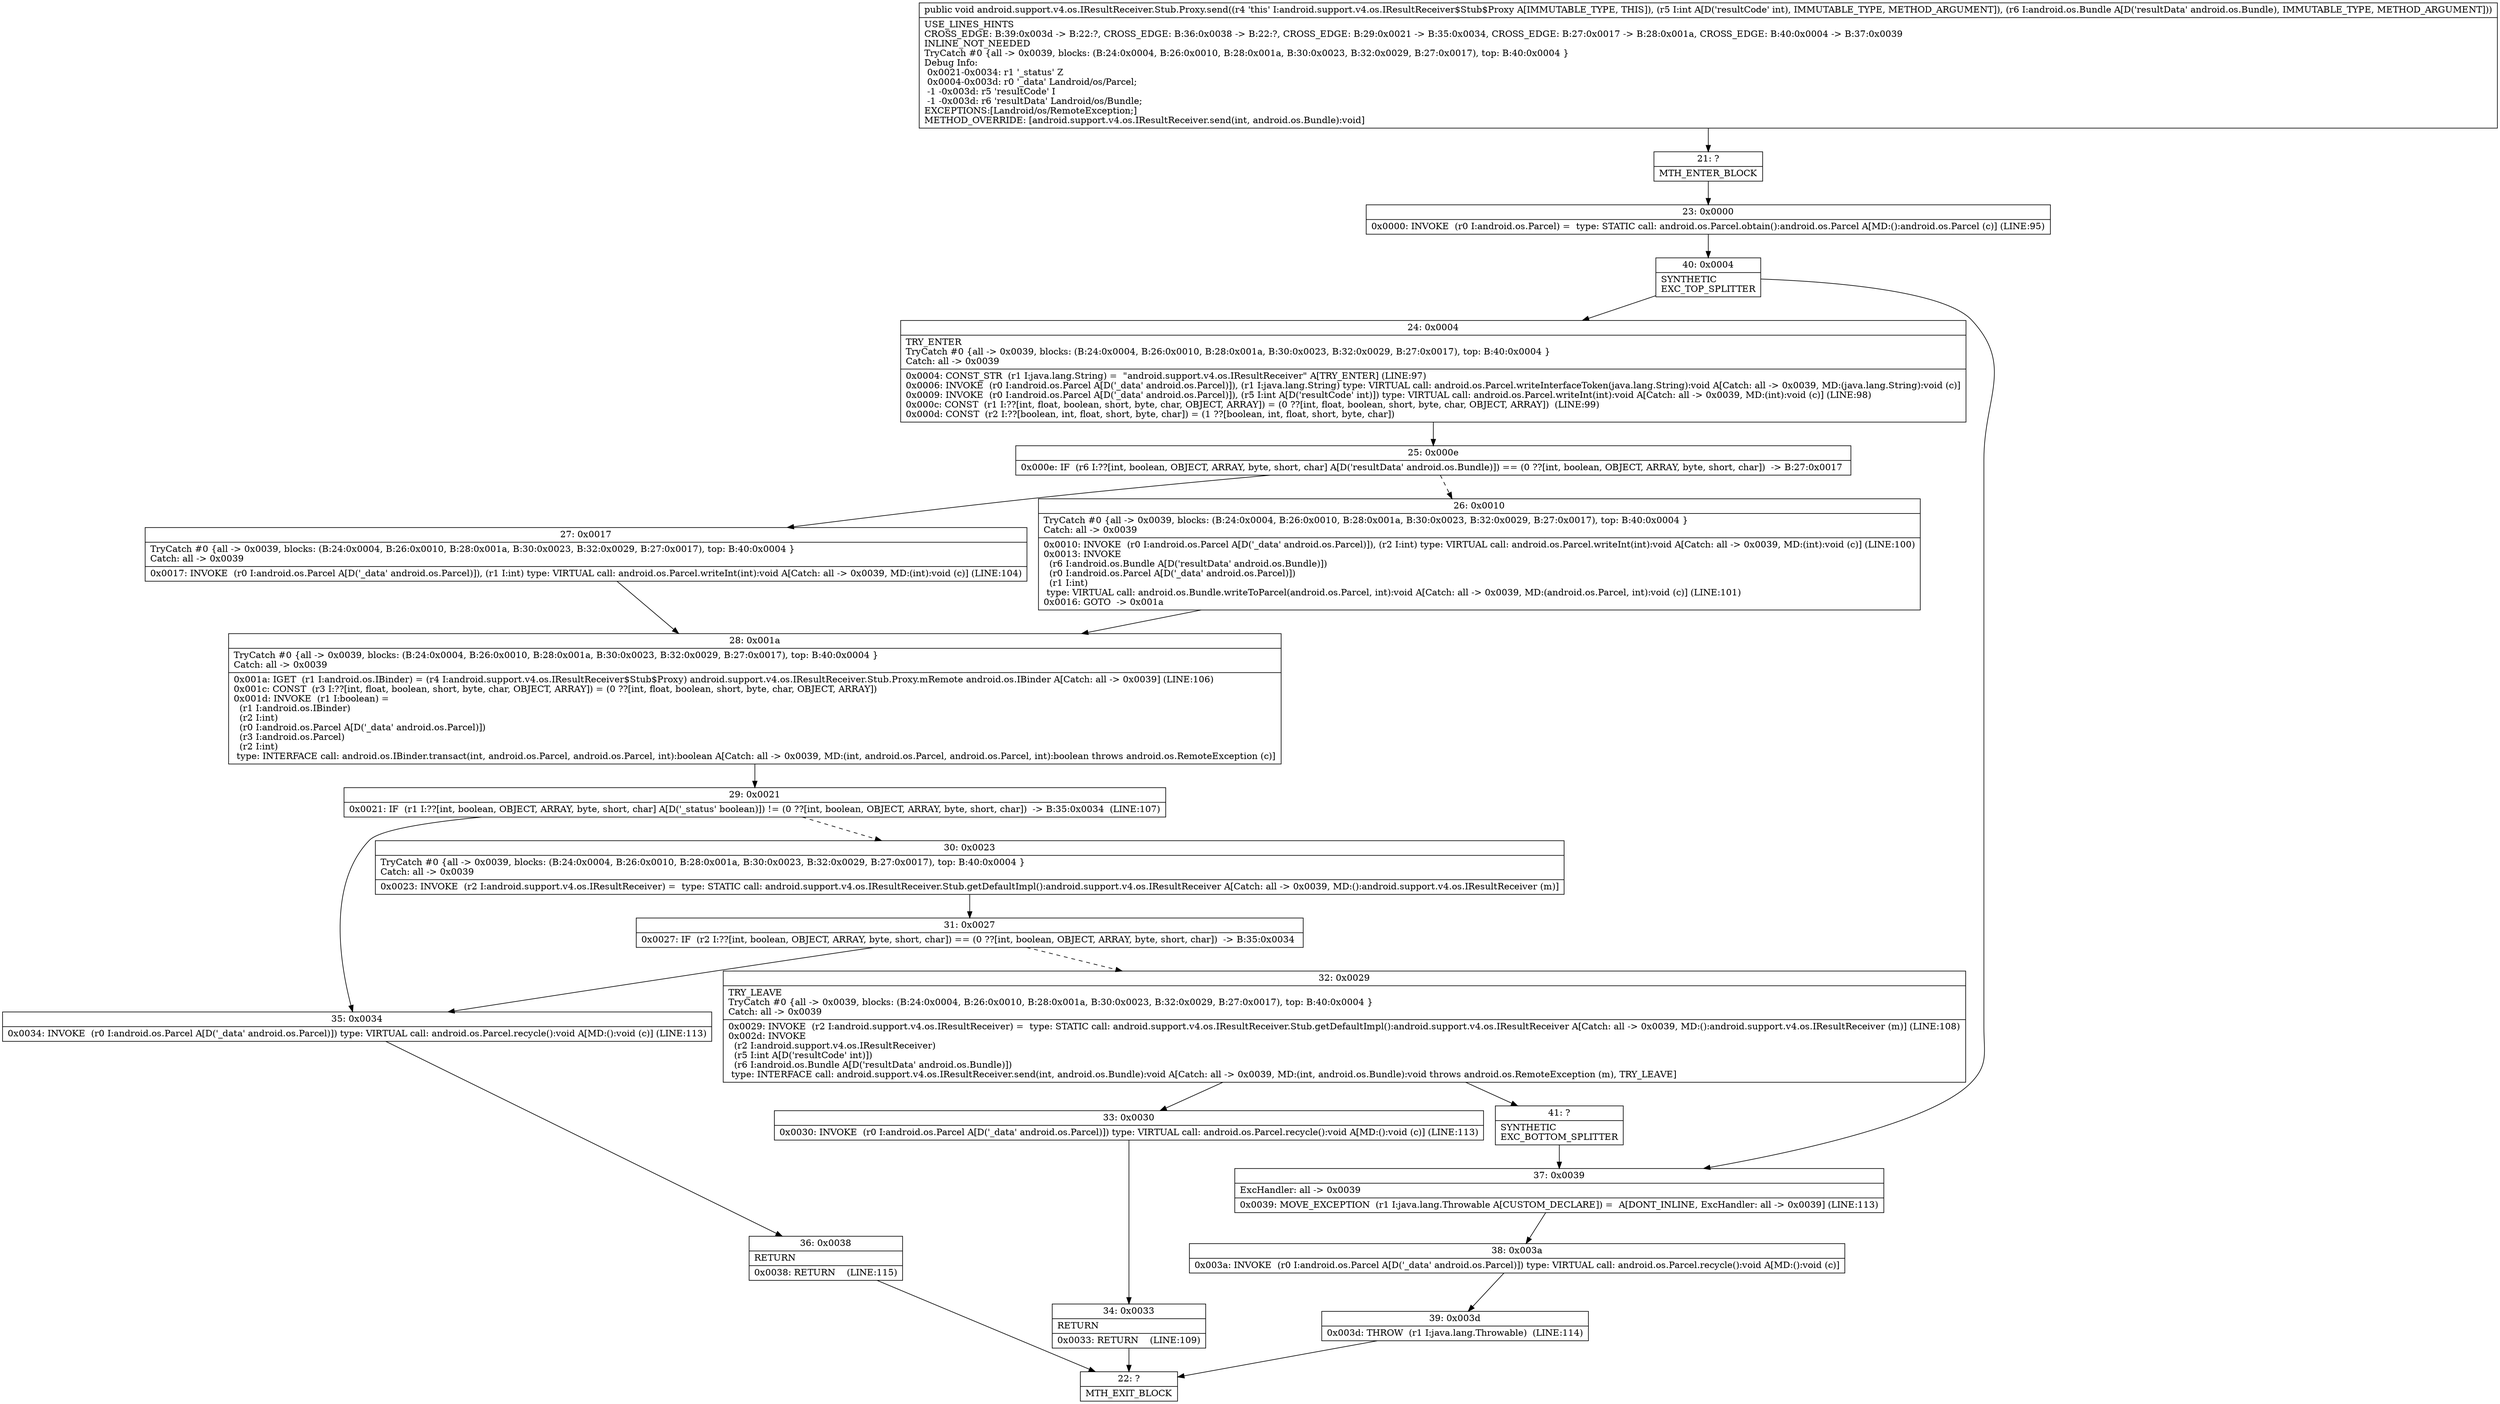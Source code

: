 digraph "CFG forandroid.support.v4.os.IResultReceiver.Stub.Proxy.send(ILandroid\/os\/Bundle;)V" {
Node_21 [shape=record,label="{21\:\ ?|MTH_ENTER_BLOCK\l}"];
Node_23 [shape=record,label="{23\:\ 0x0000|0x0000: INVOKE  (r0 I:android.os.Parcel) =  type: STATIC call: android.os.Parcel.obtain():android.os.Parcel A[MD:():android.os.Parcel (c)] (LINE:95)\l}"];
Node_40 [shape=record,label="{40\:\ 0x0004|SYNTHETIC\lEXC_TOP_SPLITTER\l}"];
Node_24 [shape=record,label="{24\:\ 0x0004|TRY_ENTER\lTryCatch #0 \{all \-\> 0x0039, blocks: (B:24:0x0004, B:26:0x0010, B:28:0x001a, B:30:0x0023, B:32:0x0029, B:27:0x0017), top: B:40:0x0004 \}\lCatch: all \-\> 0x0039\l|0x0004: CONST_STR  (r1 I:java.lang.String) =  \"android.support.v4.os.IResultReceiver\" A[TRY_ENTER] (LINE:97)\l0x0006: INVOKE  (r0 I:android.os.Parcel A[D('_data' android.os.Parcel)]), (r1 I:java.lang.String) type: VIRTUAL call: android.os.Parcel.writeInterfaceToken(java.lang.String):void A[Catch: all \-\> 0x0039, MD:(java.lang.String):void (c)]\l0x0009: INVOKE  (r0 I:android.os.Parcel A[D('_data' android.os.Parcel)]), (r5 I:int A[D('resultCode' int)]) type: VIRTUAL call: android.os.Parcel.writeInt(int):void A[Catch: all \-\> 0x0039, MD:(int):void (c)] (LINE:98)\l0x000c: CONST  (r1 I:??[int, float, boolean, short, byte, char, OBJECT, ARRAY]) = (0 ??[int, float, boolean, short, byte, char, OBJECT, ARRAY])  (LINE:99)\l0x000d: CONST  (r2 I:??[boolean, int, float, short, byte, char]) = (1 ??[boolean, int, float, short, byte, char]) \l}"];
Node_25 [shape=record,label="{25\:\ 0x000e|0x000e: IF  (r6 I:??[int, boolean, OBJECT, ARRAY, byte, short, char] A[D('resultData' android.os.Bundle)]) == (0 ??[int, boolean, OBJECT, ARRAY, byte, short, char])  \-\> B:27:0x0017 \l}"];
Node_26 [shape=record,label="{26\:\ 0x0010|TryCatch #0 \{all \-\> 0x0039, blocks: (B:24:0x0004, B:26:0x0010, B:28:0x001a, B:30:0x0023, B:32:0x0029, B:27:0x0017), top: B:40:0x0004 \}\lCatch: all \-\> 0x0039\l|0x0010: INVOKE  (r0 I:android.os.Parcel A[D('_data' android.os.Parcel)]), (r2 I:int) type: VIRTUAL call: android.os.Parcel.writeInt(int):void A[Catch: all \-\> 0x0039, MD:(int):void (c)] (LINE:100)\l0x0013: INVOKE  \l  (r6 I:android.os.Bundle A[D('resultData' android.os.Bundle)])\l  (r0 I:android.os.Parcel A[D('_data' android.os.Parcel)])\l  (r1 I:int)\l type: VIRTUAL call: android.os.Bundle.writeToParcel(android.os.Parcel, int):void A[Catch: all \-\> 0x0039, MD:(android.os.Parcel, int):void (c)] (LINE:101)\l0x0016: GOTO  \-\> 0x001a \l}"];
Node_28 [shape=record,label="{28\:\ 0x001a|TryCatch #0 \{all \-\> 0x0039, blocks: (B:24:0x0004, B:26:0x0010, B:28:0x001a, B:30:0x0023, B:32:0x0029, B:27:0x0017), top: B:40:0x0004 \}\lCatch: all \-\> 0x0039\l|0x001a: IGET  (r1 I:android.os.IBinder) = (r4 I:android.support.v4.os.IResultReceiver$Stub$Proxy) android.support.v4.os.IResultReceiver.Stub.Proxy.mRemote android.os.IBinder A[Catch: all \-\> 0x0039] (LINE:106)\l0x001c: CONST  (r3 I:??[int, float, boolean, short, byte, char, OBJECT, ARRAY]) = (0 ??[int, float, boolean, short, byte, char, OBJECT, ARRAY]) \l0x001d: INVOKE  (r1 I:boolean) = \l  (r1 I:android.os.IBinder)\l  (r2 I:int)\l  (r0 I:android.os.Parcel A[D('_data' android.os.Parcel)])\l  (r3 I:android.os.Parcel)\l  (r2 I:int)\l type: INTERFACE call: android.os.IBinder.transact(int, android.os.Parcel, android.os.Parcel, int):boolean A[Catch: all \-\> 0x0039, MD:(int, android.os.Parcel, android.os.Parcel, int):boolean throws android.os.RemoteException (c)]\l}"];
Node_29 [shape=record,label="{29\:\ 0x0021|0x0021: IF  (r1 I:??[int, boolean, OBJECT, ARRAY, byte, short, char] A[D('_status' boolean)]) != (0 ??[int, boolean, OBJECT, ARRAY, byte, short, char])  \-\> B:35:0x0034  (LINE:107)\l}"];
Node_30 [shape=record,label="{30\:\ 0x0023|TryCatch #0 \{all \-\> 0x0039, blocks: (B:24:0x0004, B:26:0x0010, B:28:0x001a, B:30:0x0023, B:32:0x0029, B:27:0x0017), top: B:40:0x0004 \}\lCatch: all \-\> 0x0039\l|0x0023: INVOKE  (r2 I:android.support.v4.os.IResultReceiver) =  type: STATIC call: android.support.v4.os.IResultReceiver.Stub.getDefaultImpl():android.support.v4.os.IResultReceiver A[Catch: all \-\> 0x0039, MD:():android.support.v4.os.IResultReceiver (m)]\l}"];
Node_31 [shape=record,label="{31\:\ 0x0027|0x0027: IF  (r2 I:??[int, boolean, OBJECT, ARRAY, byte, short, char]) == (0 ??[int, boolean, OBJECT, ARRAY, byte, short, char])  \-\> B:35:0x0034 \l}"];
Node_32 [shape=record,label="{32\:\ 0x0029|TRY_LEAVE\lTryCatch #0 \{all \-\> 0x0039, blocks: (B:24:0x0004, B:26:0x0010, B:28:0x001a, B:30:0x0023, B:32:0x0029, B:27:0x0017), top: B:40:0x0004 \}\lCatch: all \-\> 0x0039\l|0x0029: INVOKE  (r2 I:android.support.v4.os.IResultReceiver) =  type: STATIC call: android.support.v4.os.IResultReceiver.Stub.getDefaultImpl():android.support.v4.os.IResultReceiver A[Catch: all \-\> 0x0039, MD:():android.support.v4.os.IResultReceiver (m)] (LINE:108)\l0x002d: INVOKE  \l  (r2 I:android.support.v4.os.IResultReceiver)\l  (r5 I:int A[D('resultCode' int)])\l  (r6 I:android.os.Bundle A[D('resultData' android.os.Bundle)])\l type: INTERFACE call: android.support.v4.os.IResultReceiver.send(int, android.os.Bundle):void A[Catch: all \-\> 0x0039, MD:(int, android.os.Bundle):void throws android.os.RemoteException (m), TRY_LEAVE]\l}"];
Node_33 [shape=record,label="{33\:\ 0x0030|0x0030: INVOKE  (r0 I:android.os.Parcel A[D('_data' android.os.Parcel)]) type: VIRTUAL call: android.os.Parcel.recycle():void A[MD:():void (c)] (LINE:113)\l}"];
Node_34 [shape=record,label="{34\:\ 0x0033|RETURN\l|0x0033: RETURN    (LINE:109)\l}"];
Node_22 [shape=record,label="{22\:\ ?|MTH_EXIT_BLOCK\l}"];
Node_41 [shape=record,label="{41\:\ ?|SYNTHETIC\lEXC_BOTTOM_SPLITTER\l}"];
Node_35 [shape=record,label="{35\:\ 0x0034|0x0034: INVOKE  (r0 I:android.os.Parcel A[D('_data' android.os.Parcel)]) type: VIRTUAL call: android.os.Parcel.recycle():void A[MD:():void (c)] (LINE:113)\l}"];
Node_36 [shape=record,label="{36\:\ 0x0038|RETURN\l|0x0038: RETURN    (LINE:115)\l}"];
Node_27 [shape=record,label="{27\:\ 0x0017|TryCatch #0 \{all \-\> 0x0039, blocks: (B:24:0x0004, B:26:0x0010, B:28:0x001a, B:30:0x0023, B:32:0x0029, B:27:0x0017), top: B:40:0x0004 \}\lCatch: all \-\> 0x0039\l|0x0017: INVOKE  (r0 I:android.os.Parcel A[D('_data' android.os.Parcel)]), (r1 I:int) type: VIRTUAL call: android.os.Parcel.writeInt(int):void A[Catch: all \-\> 0x0039, MD:(int):void (c)] (LINE:104)\l}"];
Node_37 [shape=record,label="{37\:\ 0x0039|ExcHandler: all \-\> 0x0039\l|0x0039: MOVE_EXCEPTION  (r1 I:java.lang.Throwable A[CUSTOM_DECLARE]) =  A[DONT_INLINE, ExcHandler: all \-\> 0x0039] (LINE:113)\l}"];
Node_38 [shape=record,label="{38\:\ 0x003a|0x003a: INVOKE  (r0 I:android.os.Parcel A[D('_data' android.os.Parcel)]) type: VIRTUAL call: android.os.Parcel.recycle():void A[MD:():void (c)]\l}"];
Node_39 [shape=record,label="{39\:\ 0x003d|0x003d: THROW  (r1 I:java.lang.Throwable)  (LINE:114)\l}"];
MethodNode[shape=record,label="{public void android.support.v4.os.IResultReceiver.Stub.Proxy.send((r4 'this' I:android.support.v4.os.IResultReceiver$Stub$Proxy A[IMMUTABLE_TYPE, THIS]), (r5 I:int A[D('resultCode' int), IMMUTABLE_TYPE, METHOD_ARGUMENT]), (r6 I:android.os.Bundle A[D('resultData' android.os.Bundle), IMMUTABLE_TYPE, METHOD_ARGUMENT]))  | USE_LINES_HINTS\lCROSS_EDGE: B:39:0x003d \-\> B:22:?, CROSS_EDGE: B:36:0x0038 \-\> B:22:?, CROSS_EDGE: B:29:0x0021 \-\> B:35:0x0034, CROSS_EDGE: B:27:0x0017 \-\> B:28:0x001a, CROSS_EDGE: B:40:0x0004 \-\> B:37:0x0039\lINLINE_NOT_NEEDED\lTryCatch #0 \{all \-\> 0x0039, blocks: (B:24:0x0004, B:26:0x0010, B:28:0x001a, B:30:0x0023, B:32:0x0029, B:27:0x0017), top: B:40:0x0004 \}\lDebug Info:\l  0x0021\-0x0034: r1 '_status' Z\l  0x0004\-0x003d: r0 '_data' Landroid\/os\/Parcel;\l  \-1 \-0x003d: r5 'resultCode' I\l  \-1 \-0x003d: r6 'resultData' Landroid\/os\/Bundle;\lEXCEPTIONS:[Landroid\/os\/RemoteException;]\lMETHOD_OVERRIDE: [android.support.v4.os.IResultReceiver.send(int, android.os.Bundle):void]\l}"];
MethodNode -> Node_21;Node_21 -> Node_23;
Node_23 -> Node_40;
Node_40 -> Node_24;
Node_40 -> Node_37;
Node_24 -> Node_25;
Node_25 -> Node_26[style=dashed];
Node_25 -> Node_27;
Node_26 -> Node_28;
Node_28 -> Node_29;
Node_29 -> Node_30[style=dashed];
Node_29 -> Node_35;
Node_30 -> Node_31;
Node_31 -> Node_32[style=dashed];
Node_31 -> Node_35;
Node_32 -> Node_33;
Node_32 -> Node_41;
Node_33 -> Node_34;
Node_34 -> Node_22;
Node_41 -> Node_37;
Node_35 -> Node_36;
Node_36 -> Node_22;
Node_27 -> Node_28;
Node_37 -> Node_38;
Node_38 -> Node_39;
Node_39 -> Node_22;
}

